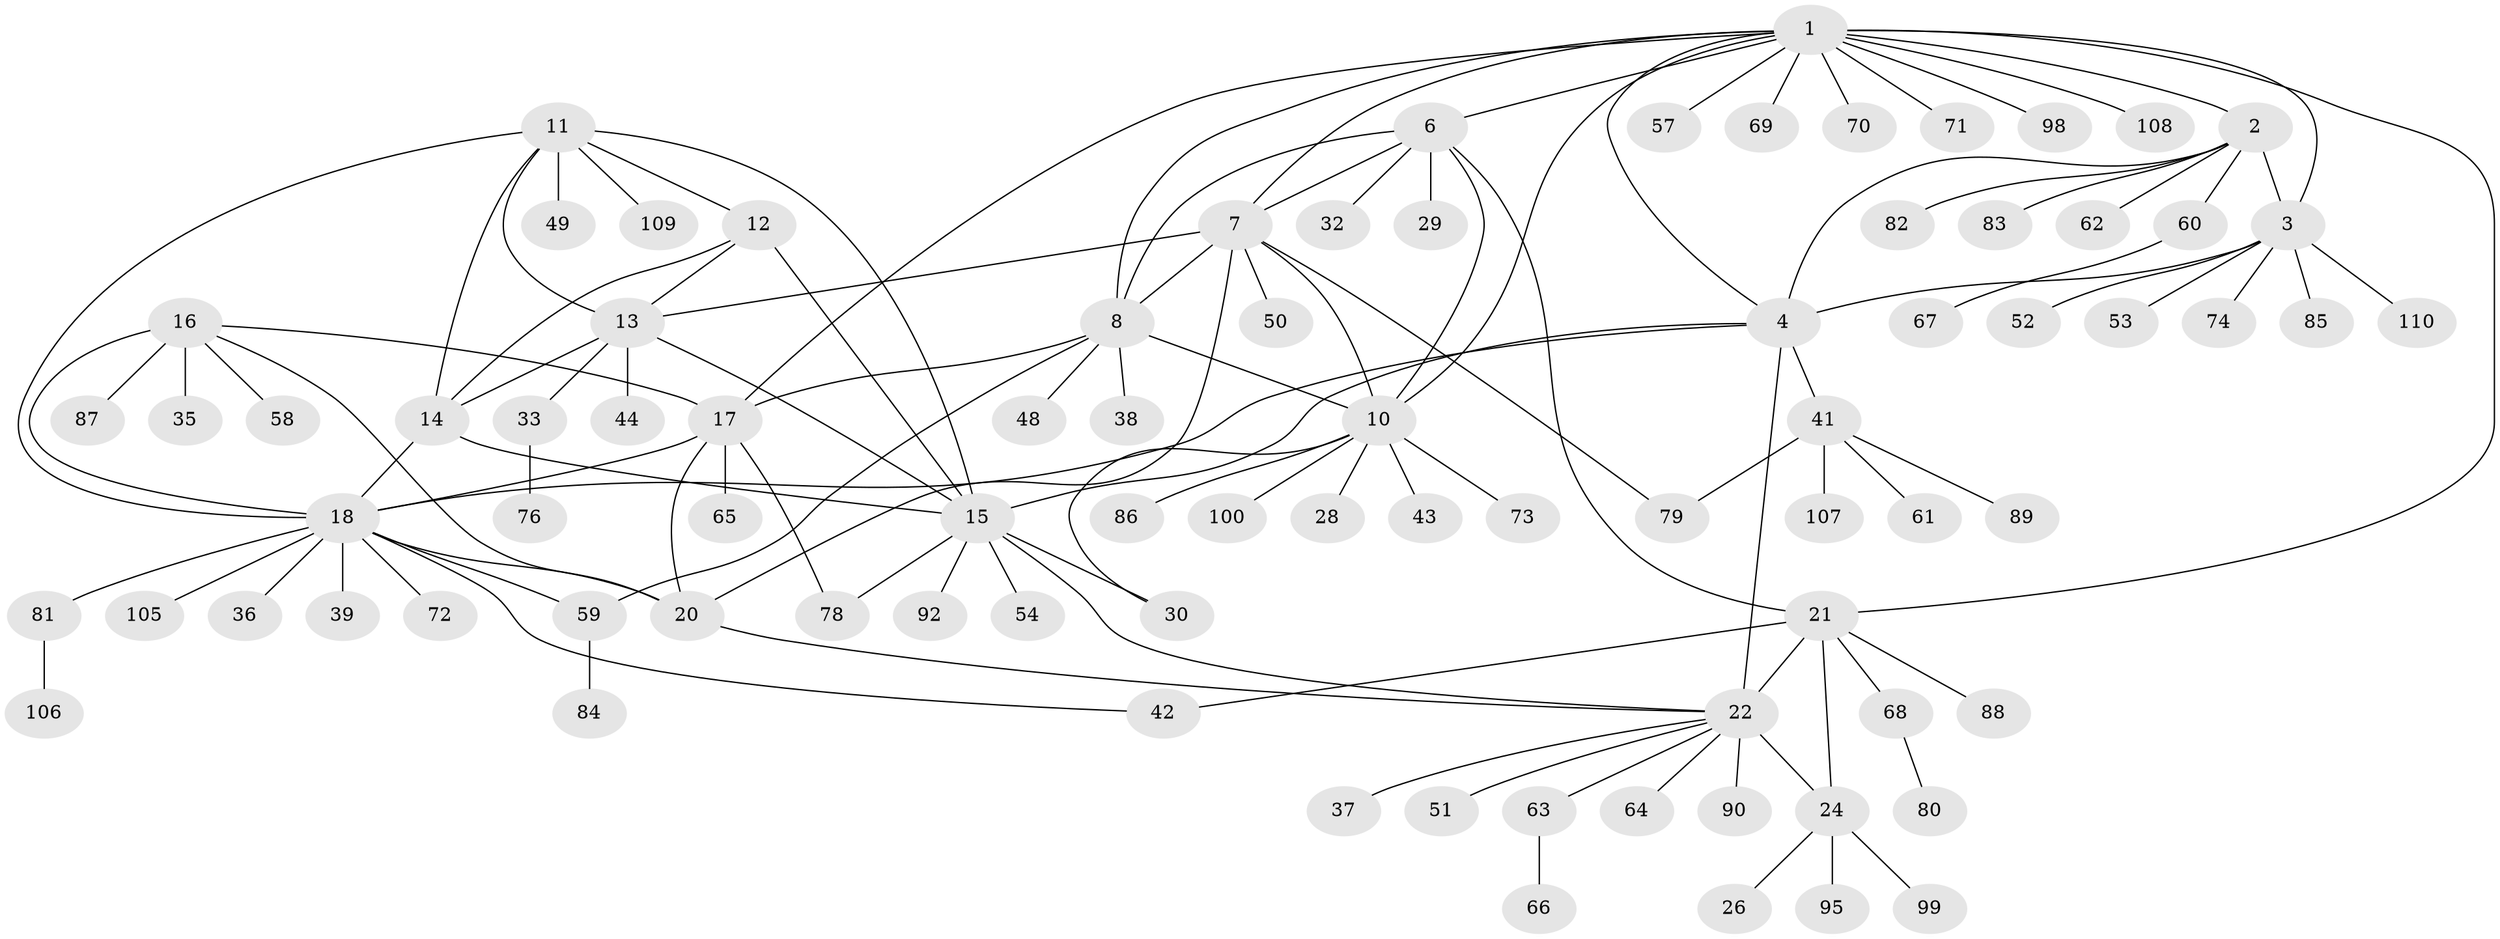 // original degree distribution, {8: 0.0625, 9: 0.03571428571428571, 7: 0.03571428571428571, 6: 0.03571428571428571, 10: 0.017857142857142856, 4: 0.017857142857142856, 5: 0.008928571428571428, 11: 0.008928571428571428, 12: 0.008928571428571428, 1: 0.5625, 2: 0.17857142857142858, 3: 0.026785714285714284}
// Generated by graph-tools (version 1.1) at 2025/11/02/27/25 16:11:31]
// undirected, 85 vertices, 118 edges
graph export_dot {
graph [start="1"]
  node [color=gray90,style=filled];
  1 [super="+9"];
  2 [super="+45"];
  3 [super="+5"];
  4 [super="+101"];
  6 [super="+112"];
  7 [super="+97"];
  8 [super="+77"];
  10;
  11 [super="+104"];
  12;
  13 [super="+40"];
  14 [super="+103"];
  15 [super="+27"];
  16 [super="+55"];
  17 [super="+46"];
  18 [super="+19"];
  20 [super="+34"];
  21 [super="+23"];
  22 [super="+25"];
  24 [super="+111"];
  26;
  28;
  29;
  30 [super="+31"];
  32;
  33 [super="+75"];
  35;
  36;
  37;
  38;
  39 [super="+56"];
  41 [super="+47"];
  42;
  43 [super="+96"];
  44;
  48 [super="+93"];
  49;
  50;
  51;
  52;
  53;
  54;
  57;
  58;
  59;
  60;
  61;
  62;
  63;
  64;
  65;
  66;
  67 [super="+91"];
  68;
  69 [super="+94"];
  70;
  71;
  72;
  73;
  74 [super="+102"];
  76;
  78;
  79;
  80;
  81;
  82;
  83;
  84;
  85;
  86;
  87;
  88;
  89;
  90;
  92;
  95;
  98;
  99;
  100;
  105;
  106;
  107;
  108;
  109;
  110;
  1 -- 2;
  1 -- 3 [weight=2];
  1 -- 4;
  1 -- 21;
  1 -- 108;
  1 -- 98;
  1 -- 69;
  1 -- 6;
  1 -- 7;
  1 -- 8;
  1 -- 70;
  1 -- 71;
  1 -- 10;
  1 -- 57;
  1 -- 17;
  2 -- 3 [weight=2];
  2 -- 4;
  2 -- 60;
  2 -- 62;
  2 -- 82;
  2 -- 83;
  3 -- 4 [weight=2];
  3 -- 53;
  3 -- 74;
  3 -- 85;
  3 -- 52;
  3 -- 110;
  4 -- 15;
  4 -- 41;
  4 -- 22;
  4 -- 18;
  6 -- 7;
  6 -- 8;
  6 -- 10;
  6 -- 29;
  6 -- 32;
  6 -- 21;
  7 -- 8;
  7 -- 10;
  7 -- 13;
  7 -- 50;
  7 -- 79;
  7 -- 20;
  8 -- 10;
  8 -- 17;
  8 -- 38;
  8 -- 48;
  8 -- 59;
  10 -- 28;
  10 -- 30;
  10 -- 43;
  10 -- 73;
  10 -- 86;
  10 -- 100;
  11 -- 12;
  11 -- 13;
  11 -- 14;
  11 -- 15;
  11 -- 49;
  11 -- 109;
  11 -- 18;
  12 -- 13;
  12 -- 14;
  12 -- 15;
  13 -- 14;
  13 -- 15;
  13 -- 33;
  13 -- 44;
  14 -- 15;
  14 -- 18;
  15 -- 54;
  15 -- 78;
  15 -- 92;
  15 -- 30;
  15 -- 22;
  16 -- 17;
  16 -- 18 [weight=2];
  16 -- 20;
  16 -- 35;
  16 -- 58;
  16 -- 87;
  17 -- 18 [weight=2];
  17 -- 20;
  17 -- 65;
  17 -- 78;
  18 -- 20 [weight=2];
  18 -- 42;
  18 -- 72;
  18 -- 36;
  18 -- 39;
  18 -- 105;
  18 -- 81;
  18 -- 59;
  20 -- 22;
  21 -- 22 [weight=4];
  21 -- 24 [weight=2];
  21 -- 68;
  21 -- 42;
  21 -- 88;
  22 -- 24 [weight=2];
  22 -- 37;
  22 -- 63;
  22 -- 90;
  22 -- 64;
  22 -- 51;
  24 -- 26;
  24 -- 95;
  24 -- 99;
  33 -- 76;
  41 -- 79;
  41 -- 89;
  41 -- 107;
  41 -- 61;
  59 -- 84;
  60 -- 67;
  63 -- 66;
  68 -- 80;
  81 -- 106;
}
